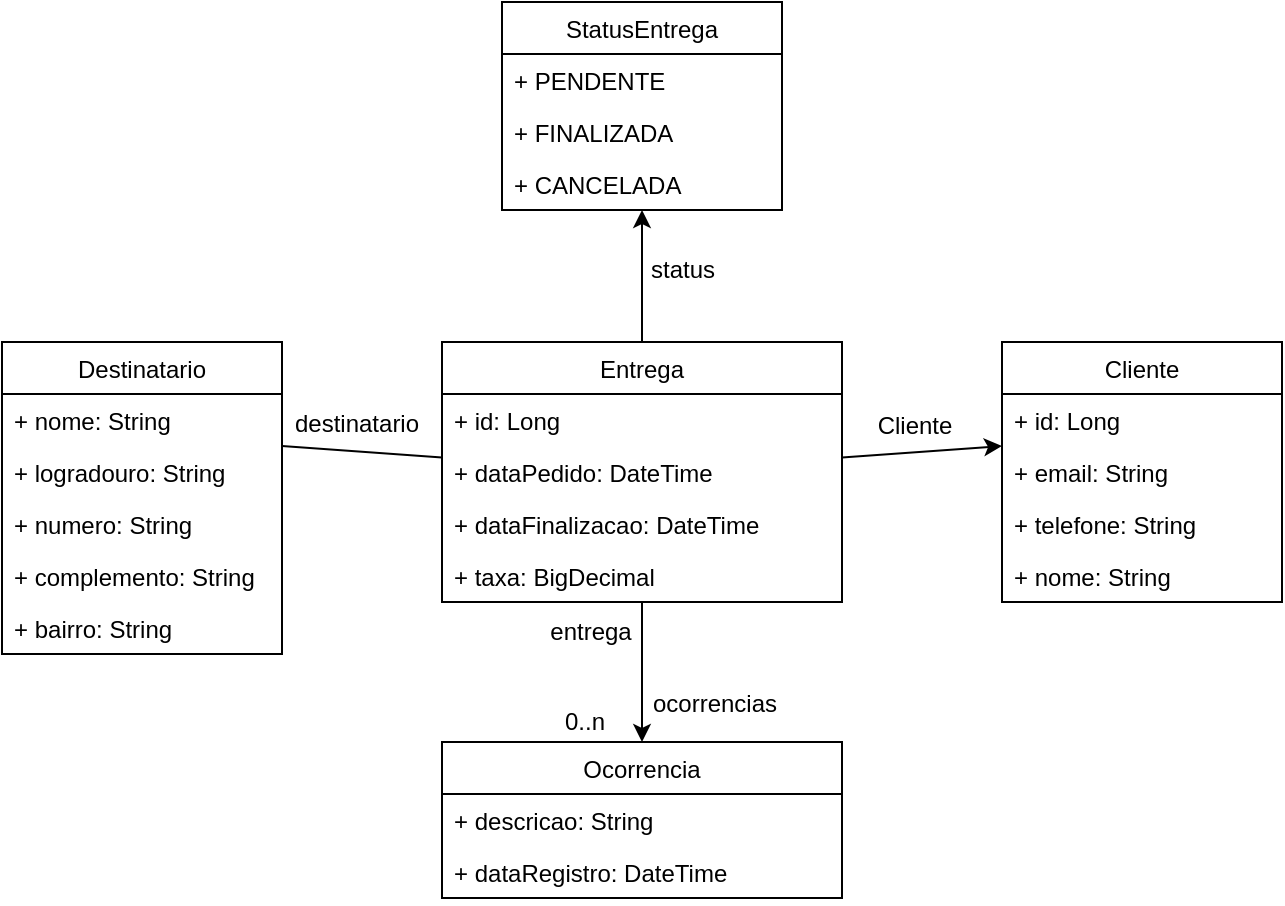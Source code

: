 <mxfile>
    <diagram id="5tLmBMSgxDgYBMJxbZya" name="Entidades">
        <mxGraphModel dx="858" dy="536" grid="1" gridSize="10" guides="1" tooltips="1" connect="1" arrows="1" fold="1" page="1" pageScale="1" pageWidth="1169" pageHeight="827" math="0" shadow="0">
            <root>
                <mxCell id="0"/>
                <mxCell id="1" parent="0"/>
                <mxCell id="35" value="StatusEntrega" style="swimlane;fontStyle=0;childLayout=stackLayout;horizontal=1;startSize=26;fillColor=none;horizontalStack=0;resizeParent=1;resizeParentMax=0;resizeLast=0;collapsible=1;marginBottom=0;" parent="1" vertex="1">
                    <mxGeometry x="350" y="60" width="140" height="104" as="geometry"/>
                </mxCell>
                <mxCell id="36" value="+ PENDENTE" style="text;strokeColor=none;fillColor=none;align=left;verticalAlign=top;spacingLeft=4;spacingRight=4;overflow=hidden;rotatable=0;points=[[0,0.5],[1,0.5]];portConstraint=eastwest;" parent="35" vertex="1">
                    <mxGeometry y="26" width="140" height="26" as="geometry"/>
                </mxCell>
                <mxCell id="37" value="+ FINALIZADA" style="text;strokeColor=none;fillColor=none;align=left;verticalAlign=top;spacingLeft=4;spacingRight=4;overflow=hidden;rotatable=0;points=[[0,0.5],[1,0.5]];portConstraint=eastwest;" parent="35" vertex="1">
                    <mxGeometry y="52" width="140" height="26" as="geometry"/>
                </mxCell>
                <mxCell id="38" value="+ CANCELADA" style="text;strokeColor=none;fillColor=none;align=left;verticalAlign=top;spacingLeft=4;spacingRight=4;overflow=hidden;rotatable=0;points=[[0,0.5],[1,0.5]];portConstraint=eastwest;" parent="35" vertex="1">
                    <mxGeometry y="78" width="140" height="26" as="geometry"/>
                </mxCell>
                <mxCell id="39" value="Destinatario" style="swimlane;fontStyle=0;childLayout=stackLayout;horizontal=1;startSize=26;fillColor=none;horizontalStack=0;resizeParent=1;resizeParentMax=0;resizeLast=0;collapsible=1;marginBottom=0;" parent="1" vertex="1">
                    <mxGeometry x="100" y="230" width="140" height="156" as="geometry"/>
                </mxCell>
                <mxCell id="88" value="+ nome: String" style="text;strokeColor=none;fillColor=none;align=left;verticalAlign=top;spacingLeft=4;spacingRight=4;overflow=hidden;rotatable=0;points=[[0,0.5],[1,0.5]];portConstraint=eastwest;" parent="39" vertex="1">
                    <mxGeometry y="26" width="140" height="26" as="geometry"/>
                </mxCell>
                <mxCell id="55" value="+ logradouro: String" style="text;strokeColor=none;fillColor=none;align=left;verticalAlign=top;spacingLeft=4;spacingRight=4;overflow=hidden;rotatable=0;points=[[0,0.5],[1,0.5]];portConstraint=eastwest;" parent="39" vertex="1">
                    <mxGeometry y="52" width="140" height="26" as="geometry"/>
                </mxCell>
                <mxCell id="56" value="+ numero: String" style="text;strokeColor=none;fillColor=none;align=left;verticalAlign=top;spacingLeft=4;spacingRight=4;overflow=hidden;rotatable=0;points=[[0,0.5],[1,0.5]];portConstraint=eastwest;" parent="39" vertex="1">
                    <mxGeometry y="78" width="140" height="26" as="geometry"/>
                </mxCell>
                <mxCell id="57" value="+ complemento: String" style="text;strokeColor=none;fillColor=none;align=left;verticalAlign=top;spacingLeft=4;spacingRight=4;overflow=hidden;rotatable=0;points=[[0,0.5],[1,0.5]];portConstraint=eastwest;" parent="39" vertex="1">
                    <mxGeometry y="104" width="140" height="26" as="geometry"/>
                </mxCell>
                <mxCell id="58" value="+ bairro: String" style="text;strokeColor=none;fillColor=none;align=left;verticalAlign=top;spacingLeft=4;spacingRight=4;overflow=hidden;rotatable=0;points=[[0,0.5],[1,0.5]];portConstraint=eastwest;" parent="39" vertex="1">
                    <mxGeometry y="130" width="140" height="26" as="geometry"/>
                </mxCell>
                <mxCell id="43" value="Cliente" style="swimlane;fontStyle=0;childLayout=stackLayout;horizontal=1;startSize=26;fillColor=none;horizontalStack=0;resizeParent=1;resizeParentMax=0;resizeLast=0;collapsible=1;marginBottom=0;" parent="1" vertex="1">
                    <mxGeometry x="600" y="230" width="140" height="130" as="geometry"/>
                </mxCell>
                <mxCell id="44" value="+ id: Long" style="text;strokeColor=none;fillColor=none;align=left;verticalAlign=top;spacingLeft=4;spacingRight=4;overflow=hidden;rotatable=0;points=[[0,0.5],[1,0.5]];portConstraint=eastwest;" parent="43" vertex="1">
                    <mxGeometry y="26" width="140" height="26" as="geometry"/>
                </mxCell>
                <mxCell id="59" value="+ email: String" style="text;strokeColor=none;fillColor=none;align=left;verticalAlign=top;spacingLeft=4;spacingRight=4;overflow=hidden;rotatable=0;points=[[0,0.5],[1,0.5]];portConstraint=eastwest;" parent="43" vertex="1">
                    <mxGeometry y="52" width="140" height="26" as="geometry"/>
                </mxCell>
                <mxCell id="60" value="+ telefone: String" style="text;strokeColor=none;fillColor=none;align=left;verticalAlign=top;spacingLeft=4;spacingRight=4;overflow=hidden;rotatable=0;points=[[0,0.5],[1,0.5]];portConstraint=eastwest;" parent="43" vertex="1">
                    <mxGeometry y="78" width="140" height="26" as="geometry"/>
                </mxCell>
                <mxCell id="85" value="+ nome: String" style="text;strokeColor=none;fillColor=none;align=left;verticalAlign=top;spacingLeft=4;spacingRight=4;overflow=hidden;rotatable=0;points=[[0,0.5],[1,0.5]];portConstraint=eastwest;" parent="43" vertex="1">
                    <mxGeometry y="104" width="140" height="26" as="geometry"/>
                </mxCell>
                <mxCell id="72" style="edgeStyle=none;html=1;endArrow=none;endFill=0;" parent="1" source="47" edge="1">
                    <mxGeometry relative="1" as="geometry">
                        <mxPoint x="240" y="282" as="targetPoint"/>
                    </mxGeometry>
                </mxCell>
                <mxCell id="73" style="edgeStyle=none;html=1;entryX=0;entryY=0;entryDx=0;entryDy=0;entryPerimeter=0;" parent="1" source="47" target="59" edge="1">
                    <mxGeometry relative="1" as="geometry"/>
                </mxCell>
                <mxCell id="74" style="edgeStyle=none;html=1;entryX=0.5;entryY=0;entryDx=0;entryDy=0;" parent="1" source="47" target="61" edge="1">
                    <mxGeometry relative="1" as="geometry"/>
                </mxCell>
                <mxCell id="75" style="edgeStyle=none;html=1;entryX=0.5;entryY=1;entryDx=0;entryDy=0;" parent="1" source="47" target="35" edge="1">
                    <mxGeometry relative="1" as="geometry"/>
                </mxCell>
                <mxCell id="47" value="Entrega" style="swimlane;fontStyle=0;childLayout=stackLayout;horizontal=1;startSize=26;fillColor=none;horizontalStack=0;resizeParent=1;resizeParentMax=0;resizeLast=0;collapsible=1;marginBottom=0;" parent="1" vertex="1">
                    <mxGeometry x="320" y="230" width="200" height="130" as="geometry"/>
                </mxCell>
                <mxCell id="48" value="+ id: Long" style="text;strokeColor=none;fillColor=none;align=left;verticalAlign=top;spacingLeft=4;spacingRight=4;overflow=hidden;rotatable=0;points=[[0,0.5],[1,0.5]];portConstraint=eastwest;" parent="47" vertex="1">
                    <mxGeometry y="26" width="200" height="26" as="geometry"/>
                </mxCell>
                <mxCell id="49" value="+ dataPedido: DateTime" style="text;strokeColor=none;fillColor=none;align=left;verticalAlign=top;spacingLeft=4;spacingRight=4;overflow=hidden;rotatable=0;points=[[0,0.5],[1,0.5]];portConstraint=eastwest;" parent="47" vertex="1">
                    <mxGeometry y="52" width="200" height="26" as="geometry"/>
                </mxCell>
                <mxCell id="50" value="+ dataFinalizacao: DateTime" style="text;strokeColor=none;fillColor=none;align=left;verticalAlign=top;spacingLeft=4;spacingRight=4;overflow=hidden;rotatable=0;points=[[0,0.5],[1,0.5]];portConstraint=eastwest;" parent="47" vertex="1">
                    <mxGeometry y="78" width="200" height="26" as="geometry"/>
                </mxCell>
                <mxCell id="87" value="+ taxa: BigDecimal" style="text;strokeColor=none;fillColor=none;align=left;verticalAlign=top;spacingLeft=4;spacingRight=4;overflow=hidden;rotatable=0;points=[[0,0.5],[1,0.5]];portConstraint=eastwest;" parent="47" vertex="1">
                    <mxGeometry y="104" width="200" height="26" as="geometry"/>
                </mxCell>
                <mxCell id="61" value="Ocorrencia" style="swimlane;fontStyle=0;childLayout=stackLayout;horizontal=1;startSize=26;fillColor=none;horizontalStack=0;resizeParent=1;resizeParentMax=0;resizeLast=0;collapsible=1;marginBottom=0;" parent="1" vertex="1">
                    <mxGeometry x="320" y="430" width="200" height="78" as="geometry"/>
                </mxCell>
                <mxCell id="62" value="+ descricao: String" style="text;strokeColor=none;fillColor=none;align=left;verticalAlign=top;spacingLeft=4;spacingRight=4;overflow=hidden;rotatable=0;points=[[0,0.5],[1,0.5]];portConstraint=eastwest;" parent="61" vertex="1">
                    <mxGeometry y="26" width="200" height="26" as="geometry"/>
                </mxCell>
                <mxCell id="63" value="+ dataRegistro: DateTime" style="text;strokeColor=none;fillColor=none;align=left;verticalAlign=top;spacingLeft=4;spacingRight=4;overflow=hidden;rotatable=0;points=[[0,0.5],[1,0.5]];portConstraint=eastwest;" parent="61" vertex="1">
                    <mxGeometry y="52" width="200" height="26" as="geometry"/>
                </mxCell>
                <mxCell id="71" value="Cliente" style="text;html=1;align=center;verticalAlign=middle;resizable=0;points=[];autosize=1;strokeColor=none;fillColor=none;" parent="1" vertex="1">
                    <mxGeometry x="526" y="257" width="60" height="30" as="geometry"/>
                </mxCell>
                <mxCell id="76" value="status" style="text;html=1;align=center;verticalAlign=middle;resizable=0;points=[];autosize=1;strokeColor=none;fillColor=none;" parent="1" vertex="1">
                    <mxGeometry x="410" y="179" width="60" height="30" as="geometry"/>
                </mxCell>
                <mxCell id="77" value="destinatario" style="text;html=1;align=center;verticalAlign=middle;resizable=0;points=[];autosize=1;strokeColor=none;fillColor=none;" parent="1" vertex="1">
                    <mxGeometry x="232" y="256" width="90" height="30" as="geometry"/>
                </mxCell>
                <mxCell id="78" value="ocorrencias" style="text;html=1;align=center;verticalAlign=middle;resizable=0;points=[];autosize=1;strokeColor=none;fillColor=none;" parent="1" vertex="1">
                    <mxGeometry x="411" y="396" width="90" height="30" as="geometry"/>
                </mxCell>
                <mxCell id="82" value="entrega" style="text;html=1;align=center;verticalAlign=middle;resizable=0;points=[];autosize=1;strokeColor=none;fillColor=none;" parent="1" vertex="1">
                    <mxGeometry x="364" y="360" width="60" height="30" as="geometry"/>
                </mxCell>
                <mxCell id="84" value="0..n" style="text;html=1;align=center;verticalAlign=middle;resizable=0;points=[];autosize=1;strokeColor=none;fillColor=none;" parent="1" vertex="1">
                    <mxGeometry x="371" y="405" width="40" height="30" as="geometry"/>
                </mxCell>
            </root>
        </mxGraphModel>
    </diagram>
    <diagram id="7nRU8KSiS7WhjEOGO8yk" name="Componentes">
        <mxGraphModel dx="1274" dy="596" grid="1" gridSize="10" guides="1" tooltips="1" connect="1" arrows="1" fold="1" page="1" pageScale="2" pageWidth="1169" pageHeight="827" math="0" shadow="0">
            <root>
                <mxCell id="0"/>
                <mxCell id="1" parent="0"/>
                <mxCell id="JBc-oJvSOb936fm6z87Y-61" value="" style="rounded=0;whiteSpace=wrap;html=1;strokeColor=#FFFFFF;fillColor=#76608a;strokeWidth=2;fontColor=#ffffff;dashed=1;" parent="1" vertex="1">
                    <mxGeometry x="570" y="110" width="160" height="140" as="geometry"/>
                </mxCell>
                <mxCell id="JBc-oJvSOb936fm6z87Y-27" value="" style="rounded=0;whiteSpace=wrap;html=1;strokeColor=default;fillColor=#003366;gradientColor=none;strokeWidth=2;dashed=1;" parent="1" vertex="1">
                    <mxGeometry x="350" y="280" width="690" height="680" as="geometry"/>
                </mxCell>
                <mxCell id="JBc-oJvSOb936fm6z87Y-20" value="" style="rounded=0;whiteSpace=wrap;html=1;strokeColor=default;fillColor=#663300;gradientColor=none;strokeWidth=2;dashed=1;" parent="1" vertex="1">
                    <mxGeometry x="150" y="280" width="190" height="680" as="geometry"/>
                </mxCell>
                <mxCell id="JBc-oJvSOb936fm6z87Y-9" value="" style="rounded=0;whiteSpace=wrap;html=1;fillColor=none;gradientColor=none;dashed=1;strokeWidth=2;" parent="1" vertex="1">
                    <mxGeometry x="170" y="318" width="150" height="162" as="geometry"/>
                </mxCell>
                <mxCell id="JBc-oJvSOb936fm6z87Y-12" value="" style="rounded=0;whiteSpace=wrap;html=1;fillColor=none;gradientColor=none;dashed=1;strokeWidth=2;" parent="1" vertex="1">
                    <mxGeometry x="170" y="745" width="150" height="170" as="geometry"/>
                </mxCell>
                <mxCell id="JBc-oJvSOb936fm6z87Y-4" value="API" style="text;html=1;align=center;verticalAlign=middle;resizable=0;points=[];autosize=1;strokeColor=none;fillColor=none;" parent="1" vertex="1">
                    <mxGeometry x="140" y="250" width="40" height="30" as="geometry"/>
                </mxCell>
                <mxCell id="JBc-oJvSOb936fm6z87Y-46" style="edgeStyle=orthogonalEdgeStyle;html=1;entryX=0;entryY=0.5;entryDx=0;entryDy=0;elbow=vertical;fillColor=#1ba1e2;strokeColor=#006EAF;startArrow=none;startFill=0;strokeWidth=2;" parent="1" source="JBc-oJvSOb936fm6z87Y-5" target="JBc-oJvSOb936fm6z87Y-16" edge="1">
                    <mxGeometry relative="1" as="geometry">
                        <Array as="points">
                            <mxPoint x="120" y="440"/>
                            <mxPoint x="120" y="355"/>
                        </Array>
                    </mxGeometry>
                </mxCell>
                <mxCell id="JBc-oJvSOb936fm6z87Y-5" value="" style="outlineConnect=0;dashed=0;verticalLabelPosition=bottom;verticalAlign=top;align=center;html=1;shape=mxgraph.aws3.http_protocol;fillColor=#5294CF;gradientColor=none;" parent="1" vertex="1">
                    <mxGeometry x="28.5" y="410" width="63" height="66" as="geometry"/>
                </mxCell>
                <mxCell id="JBc-oJvSOb936fm6z87Y-7" style="edgeStyle=none;html=1;entryX=0.5;entryY=0;entryDx=0;entryDy=0;entryPerimeter=0;fillColor=#1ba1e2;strokeColor=#006EAF;strokeWidth=2;" parent="1" source="JBc-oJvSOb936fm6z87Y-6" target="JBc-oJvSOb936fm6z87Y-5" edge="1">
                    <mxGeometry relative="1" as="geometry"/>
                </mxCell>
                <mxCell id="JBc-oJvSOb936fm6z87Y-6" value="" style="image;html=1;image=img/lib/clip_art/computers/MacBook_128x128.png;fillColor=#FF99CC;gradientColor=none;" parent="1" vertex="1">
                    <mxGeometry x="40" y="270" width="40" height="70" as="geometry"/>
                </mxCell>
                <mxCell id="JBc-oJvSOb936fm6z87Y-10" value="Frontend" style="text;html=1;align=center;verticalAlign=middle;resizable=0;points=[];autosize=1;strokeColor=none;fillColor=none;" parent="1" vertex="1">
                    <mxGeometry x="20" y="260" width="70" height="30" as="geometry"/>
                </mxCell>
                <mxCell id="JBc-oJvSOb936fm6z87Y-11" value="Controller" style="text;html=1;align=center;verticalAlign=middle;resizable=0;points=[];autosize=1;strokeColor=none;fillColor=none;" parent="1" vertex="1">
                    <mxGeometry x="160" y="290" width="80" height="30" as="geometry"/>
                </mxCell>
                <mxCell id="JBc-oJvSOb936fm6z87Y-13" value="ExceptionHandler" style="text;html=1;align=center;verticalAlign=middle;resizable=0;points=[];autosize=1;strokeColor=none;fillColor=none;" parent="1" vertex="1">
                    <mxGeometry x="160" y="915" width="120" height="30" as="geometry"/>
                </mxCell>
                <mxCell id="JBc-oJvSOb936fm6z87Y-33" style="edgeStyle=none;html=1;exitX=1;exitY=0;exitDx=0;exitDy=0;entryX=0;entryY=0;entryDx=0;entryDy=0;fillColor=#1ba1e2;strokeColor=#006EAF;startArrow=none;startFill=0;strokeWidth=2;" parent="1" source="JBc-oJvSOb936fm6z87Y-16" target="JBc-oJvSOb936fm6z87Y-30" edge="1">
                    <mxGeometry relative="1" as="geometry"/>
                </mxCell>
                <mxCell id="GvW7jPXklJ2FE04fTyrZ-8" style="edgeStyle=orthogonalEdgeStyle;html=1;exitX=0;exitY=1;exitDx=0;exitDy=0;fillColor=#1ba1e2;strokeColor=#006EAF;strokeWidth=2;" parent="1" source="JBc-oJvSOb936fm6z87Y-16" edge="1">
                    <mxGeometry relative="1" as="geometry">
                        <mxPoint x="90" y="460" as="targetPoint"/>
                        <Array as="points">
                            <mxPoint x="192" y="460"/>
                            <mxPoint x="92" y="460"/>
                        </Array>
                    </mxGeometry>
                </mxCell>
                <mxCell id="JBc-oJvSOb936fm6z87Y-16" value="#ClienteController" style="rounded=0;whiteSpace=wrap;html=1;" parent="1" vertex="1">
                    <mxGeometry x="192" y="340" width="100" height="30" as="geometry"/>
                </mxCell>
                <mxCell id="JBc-oJvSOb936fm6z87Y-21" value="Service" style="text;html=1;align=center;verticalAlign=middle;resizable=0;points=[];autosize=1;strokeColor=none;fillColor=none;" parent="1" vertex="1">
                    <mxGeometry x="402" y="280" width="60" height="30" as="geometry"/>
                </mxCell>
                <mxCell id="JBc-oJvSOb936fm6z87Y-22" value="" style="rounded=0;whiteSpace=wrap;html=1;strokeColor=default;fillColor=none;gradientColor=none;dashed=1;strokeWidth=2;" parent="1" vertex="1">
                    <mxGeometry x="408" y="310" width="170" height="400" as="geometry"/>
                </mxCell>
                <mxCell id="JBc-oJvSOb936fm6z87Y-23" value="Repository" style="text;html=1;align=center;verticalAlign=middle;resizable=0;points=[];autosize=1;strokeColor=none;fillColor=none;" parent="1" vertex="1">
                    <mxGeometry x="587" y="280" width="80" height="30" as="geometry"/>
                </mxCell>
                <mxCell id="JBc-oJvSOb936fm6z87Y-24" value="" style="rounded=0;whiteSpace=wrap;html=1;strokeColor=default;fillColor=none;gradientColor=none;dashed=1;strokeWidth=2;" parent="1" vertex="1">
                    <mxGeometry x="598" y="310" width="170" height="400" as="geometry"/>
                </mxCell>
                <mxCell id="JBc-oJvSOb936fm6z87Y-25" value="Model" style="text;html=1;align=center;verticalAlign=middle;resizable=0;points=[];autosize=1;strokeColor=none;fillColor=none;" parent="1" vertex="1">
                    <mxGeometry x="779" y="280" width="60" height="30" as="geometry"/>
                </mxCell>
                <mxCell id="JBc-oJvSOb936fm6z87Y-26" value="" style="rounded=0;whiteSpace=wrap;html=1;strokeColor=default;fillColor=none;gradientColor=none;dashed=1;strokeWidth=2;" parent="1" vertex="1">
                    <mxGeometry x="788" y="310" width="190" height="400" as="geometry"/>
                </mxCell>
                <mxCell id="JBc-oJvSOb936fm6z87Y-28" value="Domain" style="text;html=1;align=center;verticalAlign=middle;resizable=0;points=[];autosize=1;strokeColor=none;fillColor=none;" parent="1" vertex="1">
                    <mxGeometry x="340" y="250" width="60" height="30" as="geometry"/>
                </mxCell>
                <mxCell id="JBc-oJvSOb936fm6z87Y-51" style="edgeStyle=none;html=1;exitX=0;exitY=1;exitDx=0;exitDy=0;entryX=1;entryY=1;entryDx=0;entryDy=0;strokeWidth=2;startArrow=none;startFill=0;elbow=vertical;fillColor=#f0a30a;strokeColor=#BD7000;" parent="1" source="JBc-oJvSOb936fm6z87Y-29" target="JBc-oJvSOb936fm6z87Y-31" edge="1">
                    <mxGeometry relative="1" as="geometry"/>
                </mxCell>
                <mxCell id="JBc-oJvSOb936fm6z87Y-29" value="#Cliente" style="rounded=0;whiteSpace=wrap;html=1;" parent="1" vertex="1">
                    <mxGeometry x="818" y="340" width="130" height="30" as="geometry"/>
                </mxCell>
                <mxCell id="JBc-oJvSOb936fm6z87Y-34" style="edgeStyle=none;html=1;exitX=1;exitY=0;exitDx=0;exitDy=0;entryX=0;entryY=0;entryDx=0;entryDy=0;fillColor=#1ba1e2;strokeColor=#006EAF;startArrow=none;startFill=0;strokeWidth=2;" parent="1" source="JBc-oJvSOb936fm6z87Y-30" target="JBc-oJvSOb936fm6z87Y-31" edge="1">
                    <mxGeometry relative="1" as="geometry"/>
                </mxCell>
                <mxCell id="JBc-oJvSOb936fm6z87Y-53" style="edgeStyle=none;html=1;exitX=0;exitY=1;exitDx=0;exitDy=0;entryX=1;entryY=1;entryDx=0;entryDy=0;strokeWidth=2;startArrow=none;startFill=0;elbow=vertical;fillColor=#f0a30a;strokeColor=#BD7000;" parent="1" source="JBc-oJvSOb936fm6z87Y-30" target="JBc-oJvSOb936fm6z87Y-16" edge="1">
                    <mxGeometry relative="1" as="geometry"/>
                </mxCell>
                <mxCell id="-iAihdPPw5jGBnyz0dWe-18" style="edgeStyle=orthogonalEdgeStyle;html=1;exitX=0.25;exitY=1;exitDx=0;exitDy=0;entryX=1;entryY=0.5;entryDx=0;entryDy=0;strokeWidth=2;startArrow=classic;startFill=1;endArrow=classic;endFill=1;fillColor=#e51400;strokeColor=#B20000;" edge="1" parent="1" source="JBc-oJvSOb936fm6z87Y-30" target="-iAihdPPw5jGBnyz0dWe-16">
                    <mxGeometry relative="1" as="geometry"/>
                </mxCell>
                <mxCell id="-iAihdPPw5jGBnyz0dWe-19" style="edgeStyle=orthogonalEdgeStyle;html=1;exitX=0.25;exitY=0;exitDx=0;exitDy=0;entryX=1;entryY=0.5;entryDx=0;entryDy=0;strokeWidth=2;startArrow=classic;startFill=1;endArrow=classic;endFill=1;fillColor=#e51400;strokeColor=#B20000;" edge="1" parent="1" source="JBc-oJvSOb936fm6z87Y-30" target="-iAihdPPw5jGBnyz0dWe-15">
                    <mxGeometry relative="1" as="geometry">
                        <Array as="points">
                            <mxPoint x="458" y="324"/>
                        </Array>
                    </mxGeometry>
                </mxCell>
                <mxCell id="JBc-oJvSOb936fm6z87Y-30" value="#ClienteService" style="rounded=0;whiteSpace=wrap;html=1;" parent="1" vertex="1">
                    <mxGeometry x="428" y="340" width="120" height="30" as="geometry"/>
                </mxCell>
                <mxCell id="JBc-oJvSOb936fm6z87Y-35" style="edgeStyle=none;html=1;exitX=1;exitY=0;exitDx=0;exitDy=0;entryX=0;entryY=0;entryDx=0;entryDy=0;fillColor=#1ba1e2;strokeColor=#006EAF;startArrow=none;startFill=0;strokeWidth=2;" parent="1" source="JBc-oJvSOb936fm6z87Y-31" target="JBc-oJvSOb936fm6z87Y-29" edge="1">
                    <mxGeometry relative="1" as="geometry"/>
                </mxCell>
                <mxCell id="JBc-oJvSOb936fm6z87Y-52" style="edgeStyle=none;html=1;exitX=0;exitY=1;exitDx=0;exitDy=0;entryX=1;entryY=1;entryDx=0;entryDy=0;strokeWidth=2;startArrow=none;startFill=0;elbow=vertical;fillColor=#f0a30a;strokeColor=#BD7000;" parent="1" source="JBc-oJvSOb936fm6z87Y-31" target="JBc-oJvSOb936fm6z87Y-30" edge="1">
                    <mxGeometry relative="1" as="geometry"/>
                </mxCell>
                <mxCell id="JBc-oJvSOb936fm6z87Y-31" value="#ClienteRepository" style="rounded=0;whiteSpace=wrap;html=1;" parent="1" vertex="1">
                    <mxGeometry x="618" y="340" width="120" height="30" as="geometry"/>
                </mxCell>
                <mxCell id="JBc-oJvSOb936fm6z87Y-50" style="html=1;exitX=0.75;exitY=1;exitDx=0;exitDy=0;entryX=0.75;entryY=0;entryDx=0;entryDy=0;strokeWidth=2;startArrow=none;startFill=0;elbow=vertical;fillColor=#f0a30a;strokeColor=#BD7000;" parent="1" source="JBc-oJvSOb936fm6z87Y-47" target="JBc-oJvSOb936fm6z87Y-31" edge="1">
                    <mxGeometry relative="1" as="geometry"/>
                </mxCell>
                <mxCell id="JBc-oJvSOb936fm6z87Y-47" value="" style="image;html=1;image=img/lib/clip_art/computers/Database_128x128.png;strokeColor=default;fillColor=none;gradientColor=none;" parent="1" vertex="1">
                    <mxGeometry x="623" y="160" width="60" height="60" as="geometry"/>
                </mxCell>
                <mxCell id="JBc-oJvSOb936fm6z87Y-48" value="Entrega-db" style="text;html=1;align=center;verticalAlign=middle;resizable=0;points=[];autosize=1;strokeColor=none;fillColor=none;" parent="1" vertex="1">
                    <mxGeometry x="613" y="130" width="80" height="30" as="geometry"/>
                </mxCell>
                <mxCell id="JBc-oJvSOb936fm6z87Y-49" style="html=1;exitX=0.5;exitY=0;exitDx=0;exitDy=0;startArrow=none;startFill=0;elbow=vertical;fillColor=#1ba1e2;strokeColor=#006EAF;strokeWidth=2;entryX=0.25;entryY=1;entryDx=0;entryDy=0;" parent="1" source="JBc-oJvSOb936fm6z87Y-31" target="JBc-oJvSOb936fm6z87Y-47" edge="1">
                    <mxGeometry relative="1" as="geometry">
                        <mxPoint x="639.762" y="230" as="targetPoint"/>
                    </mxGeometry>
                </mxCell>
                <mxCell id="JBc-oJvSOb936fm6z87Y-58" style="edgeStyle=orthogonalEdgeStyle;html=1;exitX=1;exitY=0.5;exitDx=0;exitDy=0;strokeWidth=2;startArrow=none;startFill=0;elbow=vertical;fillColor=#e51400;strokeColor=#B20000;entryX=0.5;entryY=1;entryDx=0;entryDy=0;endArrow=none;endFill=0;" parent="1" target="-iAihdPPw5jGBnyz0dWe-10" edge="1">
                    <mxGeometry relative="1" as="geometry">
                        <Array as="points">
                            <mxPoint x="360" y="791"/>
                        </Array>
                        <mxPoint x="292" y="791" as="sourcePoint"/>
                    </mxGeometry>
                </mxCell>
                <mxCell id="JBc-oJvSOb936fm6z87Y-54" value="#ExceptionHandler" style="rounded=0;whiteSpace=wrap;html=1;" parent="1" vertex="1">
                    <mxGeometry x="180" y="775" width="112" height="30" as="geometry"/>
                </mxCell>
                <mxCell id="JBc-oJvSOb936fm6z87Y-63" value="Banco&amp;nbsp; Postgesql" style="text;html=1;align=center;verticalAlign=middle;resizable=0;points=[];autosize=1;strokeColor=none;fillColor=none;" parent="1" vertex="1">
                    <mxGeometry x="560" y="80" width="120" height="30" as="geometry"/>
                </mxCell>
                <mxCell id="JBc-oJvSOb936fm6z87Y-66" style="edgeStyle=orthogonalEdgeStyle;html=1;exitX=0.5;exitY=0;exitDx=0;exitDy=0;strokeWidth=2;startArrow=none;startFill=0;elbow=vertical;endArrow=none;endFill=0;" parent="1" source="JBc-oJvSOb936fm6z87Y-64" target="JBc-oJvSOb936fm6z87Y-54" edge="1">
                    <mxGeometry relative="1" as="geometry"/>
                </mxCell>
                <mxCell id="JBc-oJvSOb936fm6z87Y-64" value="#Problema" style="rounded=0;whiteSpace=wrap;html=1;" parent="1" vertex="1">
                    <mxGeometry x="180" y="825" width="112" height="30" as="geometry"/>
                </mxCell>
                <mxCell id="GvW7jPXklJ2FE04fTyrZ-2" value="" style="rounded=0;whiteSpace=wrap;html=1;fillColor=none;gradientColor=none;dashed=1;strokeWidth=2;" parent="1" vertex="1">
                    <mxGeometry x="370" y="745" width="170" height="170" as="geometry"/>
                </mxCell>
                <mxCell id="GvW7jPXklJ2FE04fTyrZ-3" value="ExceptionHandler" style="text;html=1;align=center;verticalAlign=middle;resizable=0;points=[];autosize=1;strokeColor=none;fillColor=none;" parent="1" vertex="1">
                    <mxGeometry x="365" y="915" width="120" height="30" as="geometry"/>
                </mxCell>
                <mxCell id="GvW7jPXklJ2FE04fTyrZ-6" value="#NegocioException" style="rounded=0;whiteSpace=wrap;html=1;" parent="1" vertex="1">
                    <mxGeometry x="390" y="805" width="110" height="30" as="geometry"/>
                </mxCell>
                <mxCell id="GvW7jPXklJ2FE04fTyrZ-10" style="html=1;strokeWidth=2;startArrow=none;startFill=0;elbow=vertical;endArrow=none;endFill=0;entryX=1;entryY=0.75;entryDx=0;entryDy=0;" parent="1" source="GvW7jPXklJ2FE04fTyrZ-6" target="JBc-oJvSOb936fm6z87Y-54" edge="1">
                    <mxGeometry relative="1" as="geometry">
                        <mxPoint x="252" y="835" as="sourcePoint"/>
                        <mxPoint x="252" y="815" as="targetPoint"/>
                    </mxGeometry>
                </mxCell>
                <mxCell id="GvW7jPXklJ2FE04fTyrZ-11" style="edgeStyle=orthogonalEdgeStyle;html=1;strokeWidth=2;startArrow=none;startFill=0;elbow=vertical;fillColor=#e51400;strokeColor=#B20000;exitX=0.5;exitY=0;exitDx=0;exitDy=0;entryX=0.5;entryY=1;entryDx=0;entryDy=0;endArrow=none;endFill=0;" parent="1" source="GvW7jPXklJ2FE04fTyrZ-6" edge="1" target="-iAihdPPw5jGBnyz0dWe-11">
                    <mxGeometry relative="1" as="geometry">
                        <mxPoint x="302" y="800" as="sourcePoint"/>
                        <mxPoint x="440" y="370" as="targetPoint"/>
                        <Array as="points">
                            <mxPoint x="445" y="790"/>
                            <mxPoint x="390" y="790"/>
                        </Array>
                    </mxGeometry>
                </mxCell>
                <mxCell id="icWp1zDFvhsG5OrbaavB-1" style="edgeStyle=none;html=1;exitX=0.5;exitY=1;exitDx=0;exitDy=0;entryX=0.5;entryY=0;entryDx=0;entryDy=0;endArrow=none;endFill=0;" parent="1" source="BR-OVZrvSuAhdLlEZNh9-1" target="BR-OVZrvSuAhdLlEZNh9-2" edge="1">
                    <mxGeometry relative="1" as="geometry"/>
                </mxCell>
                <mxCell id="-iAihdPPw5jGBnyz0dWe-4" style="edgeStyle=orthogonalEdgeStyle;html=1;exitX=1;exitY=0.5;exitDx=0;exitDy=0;entryX=1;entryY=0.5;entryDx=0;entryDy=0;endArrow=none;endFill=0;" edge="1" parent="1" source="BR-OVZrvSuAhdLlEZNh9-1" target="BR-OVZrvSuAhdLlEZNh9-3">
                    <mxGeometry relative="1" as="geometry"/>
                </mxCell>
                <mxCell id="BR-OVZrvSuAhdLlEZNh9-1" value="#Entrega" style="rounded=0;whiteSpace=wrap;html=1;" parent="1" vertex="1">
                    <mxGeometry x="818" y="435" width="130" height="30" as="geometry"/>
                </mxCell>
                <mxCell id="BR-OVZrvSuAhdLlEZNh9-2" value="#Destinatario" style="rounded=0;whiteSpace=wrap;html=1;" parent="1" vertex="1">
                    <mxGeometry x="818" y="495" width="130" height="30" as="geometry"/>
                </mxCell>
                <mxCell id="BR-OVZrvSuAhdLlEZNh9-3" value="#StatusEntrega" style="rounded=0;whiteSpace=wrap;html=1;" parent="1" vertex="1">
                    <mxGeometry x="818" y="549" width="130" height="30" as="geometry"/>
                </mxCell>
                <mxCell id="-iAihdPPw5jGBnyz0dWe-2" value="#EntregaRepository" style="rounded=0;whiteSpace=wrap;html=1;" vertex="1" parent="1">
                    <mxGeometry x="613" y="435" width="130" height="30" as="geometry"/>
                </mxCell>
                <mxCell id="-iAihdPPw5jGBnyz0dWe-5" style="edgeStyle=none;html=1;exitX=1;exitY=0;exitDx=0;exitDy=0;entryX=0;entryY=0;entryDx=0;entryDy=0;fillColor=#1ba1e2;strokeColor=#006EAF;startArrow=none;startFill=0;strokeWidth=2;" edge="1" parent="1" source="-iAihdPPw5jGBnyz0dWe-2" target="BR-OVZrvSuAhdLlEZNh9-1">
                    <mxGeometry relative="1" as="geometry">
                        <mxPoint x="748.0" y="385" as="sourcePoint"/>
                        <mxPoint x="828.0" y="385" as="targetPoint"/>
                    </mxGeometry>
                </mxCell>
                <mxCell id="-iAihdPPw5jGBnyz0dWe-6" style="edgeStyle=none;html=1;exitX=0;exitY=1;exitDx=0;exitDy=0;entryX=1;entryY=1;entryDx=0;entryDy=0;strokeWidth=2;startArrow=none;startFill=0;elbow=vertical;fillColor=#f0a30a;strokeColor=#BD7000;" edge="1" parent="1" source="BR-OVZrvSuAhdLlEZNh9-1" target="-iAihdPPw5jGBnyz0dWe-2">
                    <mxGeometry relative="1" as="geometry">
                        <mxPoint x="828.0" y="415" as="sourcePoint"/>
                        <mxPoint x="748.0" y="415" as="targetPoint"/>
                    </mxGeometry>
                </mxCell>
                <mxCell id="-iAihdPPw5jGBnyz0dWe-7" style="edgeStyle=none;html=1;exitX=1;exitY=0;exitDx=0;exitDy=0;entryX=0;entryY=0;entryDx=0;entryDy=0;fillColor=#1ba1e2;strokeColor=#006EAF;startArrow=none;startFill=0;strokeWidth=2;" edge="1" parent="1" source="-iAihdPPw5jGBnyz0dWe-8" target="-iAihdPPw5jGBnyz0dWe-2">
                    <mxGeometry relative="1" as="geometry">
                        <mxPoint x="558.0" y="385" as="sourcePoint"/>
                        <mxPoint x="628.0" y="385" as="targetPoint"/>
                    </mxGeometry>
                </mxCell>
                <mxCell id="-iAihdPPw5jGBnyz0dWe-8" value="#EntregaService" style="rounded=0;whiteSpace=wrap;html=1;" vertex="1" parent="1">
                    <mxGeometry x="428" y="435" width="120" height="30" as="geometry"/>
                </mxCell>
                <mxCell id="-iAihdPPw5jGBnyz0dWe-9" style="edgeStyle=none;html=1;exitX=0;exitY=1;exitDx=0;exitDy=0;entryX=1;entryY=1;entryDx=0;entryDy=0;strokeWidth=2;startArrow=none;startFill=0;elbow=vertical;fillColor=#f0a30a;strokeColor=#BD7000;" edge="1" parent="1" source="-iAihdPPw5jGBnyz0dWe-2" target="-iAihdPPw5jGBnyz0dWe-8">
                    <mxGeometry relative="1" as="geometry">
                        <mxPoint x="628.0" y="415" as="sourcePoint"/>
                        <mxPoint x="558.0" y="415" as="targetPoint"/>
                    </mxGeometry>
                </mxCell>
                <mxCell id="-iAihdPPw5jGBnyz0dWe-10" value="1" style="ellipse;whiteSpace=wrap;html=1;fillColor=#a20025;fontColor=#ffffff;strokeColor=#6F0000;" vertex="1" parent="1">
                    <mxGeometry x="350" y="710" width="20" height="20" as="geometry"/>
                </mxCell>
                <mxCell id="-iAihdPPw5jGBnyz0dWe-11" value="2" style="ellipse;whiteSpace=wrap;html=1;fillColor=#a20025;fontColor=#ffffff;strokeColor=#6F0000;" vertex="1" parent="1">
                    <mxGeometry x="380" y="710" width="20" height="20" as="geometry"/>
                </mxCell>
                <mxCell id="-iAihdPPw5jGBnyz0dWe-15" value="1" style="ellipse;whiteSpace=wrap;html=1;fillColor=#a20025;fontColor=#ffffff;strokeColor=#6F0000;" vertex="1" parent="1">
                    <mxGeometry x="363" y="314" width="20" height="20" as="geometry"/>
                </mxCell>
                <mxCell id="-iAihdPPw5jGBnyz0dWe-16" value="2" style="ellipse;whiteSpace=wrap;html=1;fillColor=#a20025;fontColor=#ffffff;strokeColor=#6F0000;" vertex="1" parent="1">
                    <mxGeometry x="366" y="380" width="20" height="20" as="geometry"/>
                </mxCell>
                <mxCell id="-iAihdPPw5jGBnyz0dWe-27" style="edgeStyle=orthogonalEdgeStyle;html=1;exitX=0.317;exitY=0.967;exitDx=0;exitDy=0;entryX=1;entryY=0.5;entryDx=0;entryDy=0;strokeWidth=2;startArrow=classic;startFill=1;endArrow=classic;endFill=1;fillColor=#e51400;strokeColor=#B20000;exitPerimeter=0;" edge="1" parent="1" target="-iAihdPPw5jGBnyz0dWe-30" source="-iAihdPPw5jGBnyz0dWe-8">
                    <mxGeometry relative="1" as="geometry">
                        <mxPoint x="463.0" y="464.0" as="sourcePoint"/>
                    </mxGeometry>
                </mxCell>
                <mxCell id="-iAihdPPw5jGBnyz0dWe-28" style="edgeStyle=orthogonalEdgeStyle;html=1;entryX=1;entryY=0.5;entryDx=0;entryDy=0;strokeWidth=2;startArrow=classic;startFill=1;endArrow=classic;endFill=1;fillColor=#e51400;strokeColor=#B20000;exitX=0.298;exitY=0.038;exitDx=0;exitDy=0;exitPerimeter=0;" edge="1" parent="1" target="-iAihdPPw5jGBnyz0dWe-29" source="-iAihdPPw5jGBnyz0dWe-8">
                    <mxGeometry relative="1" as="geometry">
                        <mxPoint x="463.0" y="434.0" as="sourcePoint"/>
                        <Array as="points">
                            <mxPoint x="464" y="418"/>
                        </Array>
                    </mxGeometry>
                </mxCell>
                <mxCell id="-iAihdPPw5jGBnyz0dWe-29" value="1" style="ellipse;whiteSpace=wrap;html=1;fillColor=#a20025;fontColor=#ffffff;strokeColor=#6F0000;" vertex="1" parent="1">
                    <mxGeometry x="368" y="408" width="20" height="20" as="geometry"/>
                </mxCell>
                <mxCell id="-iAihdPPw5jGBnyz0dWe-30" value="2" style="ellipse;whiteSpace=wrap;html=1;fillColor=#a20025;fontColor=#ffffff;strokeColor=#6F0000;" vertex="1" parent="1">
                    <mxGeometry x="367" y="474" width="20" height="20" as="geometry"/>
                </mxCell>
            </root>
        </mxGraphModel>
    </diagram>
</mxfile>